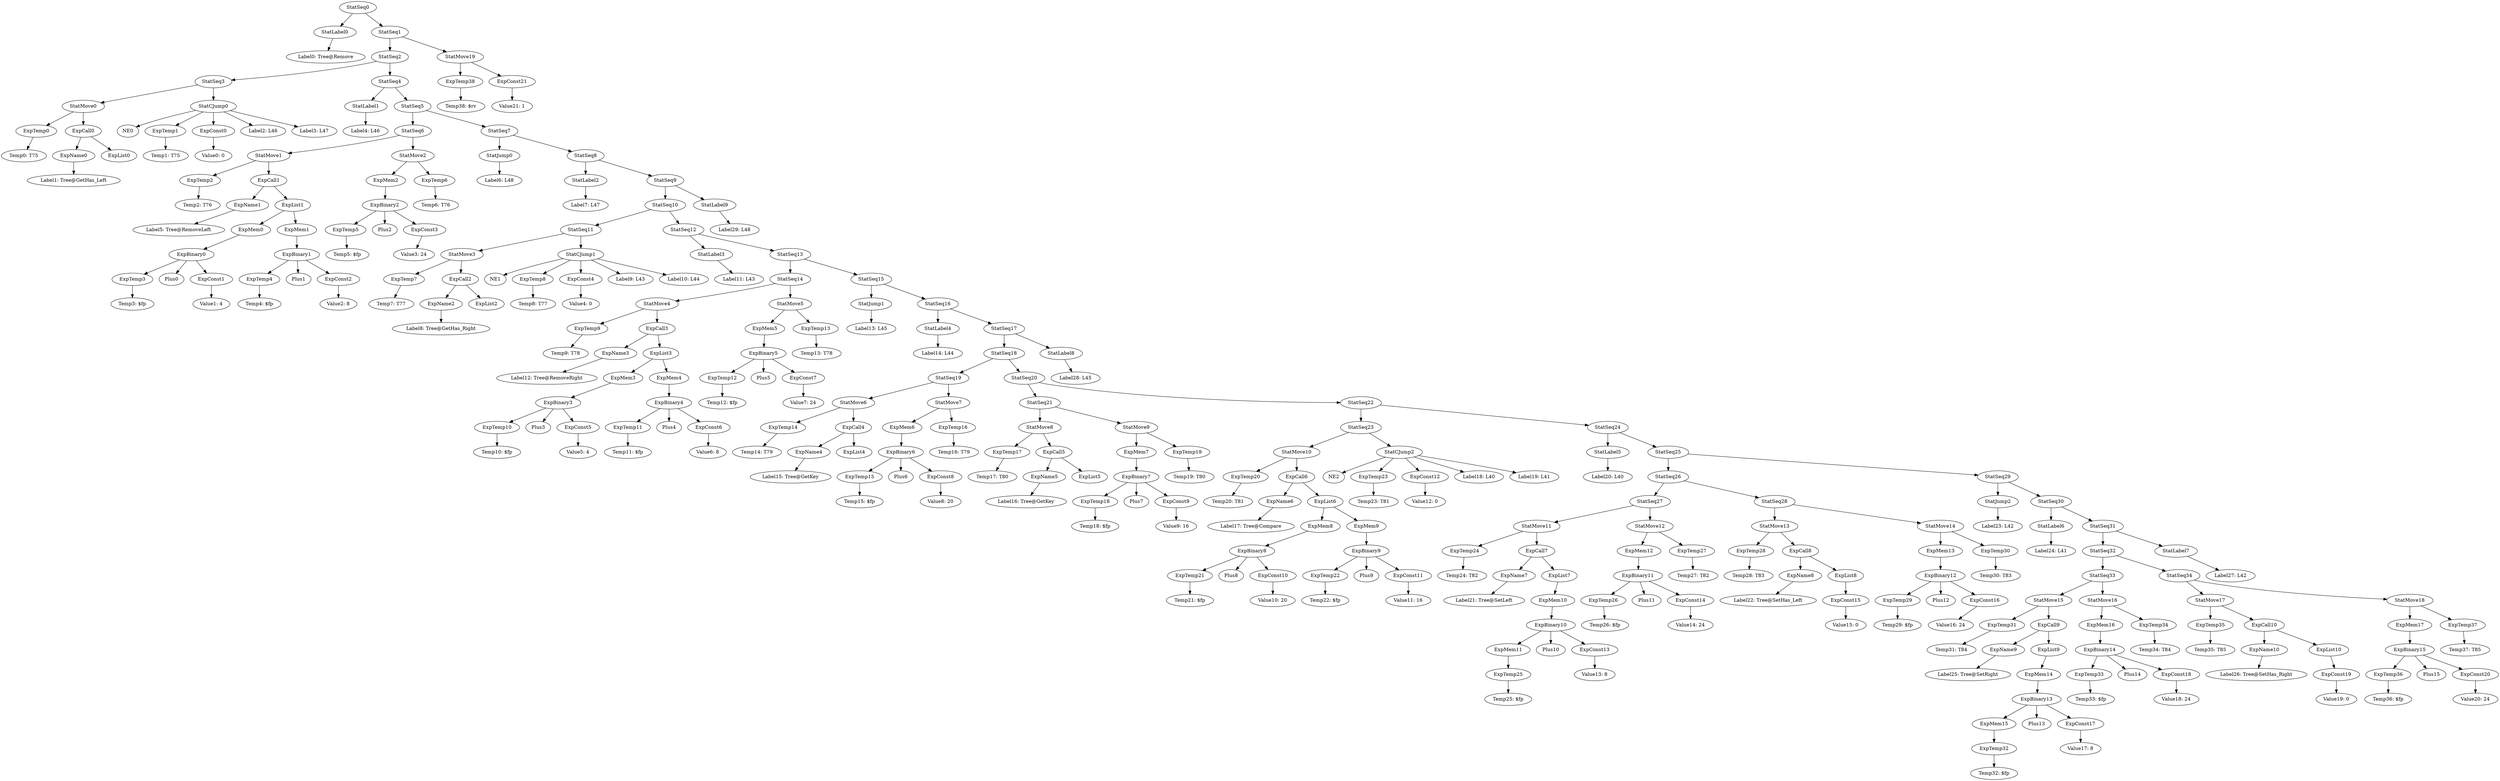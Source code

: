 digraph {
	ordering = out;
	ExpTemp38 -> "Temp38: $rv";
	StatLabel9 -> "Label29: L48";
	StatSeq9 -> StatSeq10;
	StatSeq9 -> StatLabel9;
	StatLabel8 -> "Label28: L45";
	ExpTemp37 -> "Temp37: T85";
	StatMove18 -> ExpMem17;
	StatMove18 -> ExpTemp37;
	ExpMem17 -> ExpBinary15;
	ExpConst20 -> "Value20: 24";
	ExpTemp36 -> "Temp36: $fp";
	StatSeq34 -> StatMove17;
	StatSeq34 -> StatMove18;
	ExpList10 -> ExpConst19;
	ExpCall10 -> ExpName10;
	ExpCall10 -> ExpList10;
	ExpTemp34 -> "Temp34: T84";
	ExpMem14 -> ExpBinary13;
	ExpConst17 -> "Value17: 8";
	ExpConst21 -> "Value21: 1";
	ExpCall9 -> ExpName9;
	ExpCall9 -> ExpList9;
	StatSeq29 -> StatJump2;
	StatSeq29 -> StatSeq30;
	StatJump2 -> "Label23: L42";
	StatSeq25 -> StatSeq26;
	StatSeq25 -> StatSeq29;
	ExpTemp30 -> "Temp30: T83";
	ExpMem13 -> ExpBinary12;
	ExpConst16 -> "Value16: 24";
	ExpTemp29 -> "Temp29: $fp";
	StatSeq28 -> StatMove13;
	StatSeq28 -> StatMove14;
	ExpList8 -> ExpConst15;
	ExpConst15 -> "Value15: 0";
	ExpCall8 -> ExpName8;
	ExpCall8 -> ExpList8;
	ExpTemp27 -> "Temp27: T82";
	StatMove16 -> ExpMem16;
	StatMove16 -> ExpTemp34;
	ExpMem12 -> ExpBinary11;
	ExpConst14 -> "Value14: 24";
	ExpTemp26 -> "Temp26: $fp";
	StatSeq27 -> StatMove11;
	StatSeq27 -> StatMove12;
	ExpConst13 -> "Value13: 8";
	ExpBinary10 -> ExpMem11;
	ExpBinary10 -> Plus10;
	ExpBinary10 -> ExpConst13;
	ExpName9 -> "Label25: Tree@SetRight";
	ExpTemp25 -> "Temp25: $fp";
	StatMove14 -> ExpMem13;
	StatMove14 -> ExpTemp30;
	ExpCall7 -> ExpName7;
	ExpCall7 -> ExpList7;
	ExpMem11 -> ExpTemp25;
	StatMove11 -> ExpTemp24;
	StatMove11 -> ExpCall7;
	ExpTemp24 -> "Temp24: T82";
	StatSeq24 -> StatLabel5;
	StatSeq24 -> StatSeq25;
	StatSeq22 -> StatSeq23;
	StatSeq22 -> StatSeq24;
	ExpConst12 -> "Value12: 0";
	ExpConst11 -> "Value11: 16";
	StatSeq32 -> StatSeq33;
	StatSeq32 -> StatSeq34;
	ExpTemp22 -> "Temp22: $fp";
	ExpMem8 -> ExpBinary8;
	ExpBinary8 -> ExpTemp21;
	ExpBinary8 -> Plus8;
	ExpBinary8 -> ExpConst10;
	ExpTemp21 -> "Temp21: $fp";
	ExpName6 -> "Label17: Tree@Compare";
	ExpName10 -> "Label26: Tree@SetHas_Right";
	StatMove10 -> ExpTemp20;
	StatMove10 -> ExpCall6;
	ExpConst4 -> "Value4: 0";
	StatMove3 -> ExpTemp7;
	StatMove3 -> ExpCall2;
	ExpTemp6 -> "Temp6: T76";
	StatSeq26 -> StatSeq27;
	StatSeq26 -> StatSeq28;
	StatMove6 -> ExpTemp14;
	StatMove6 -> ExpCall4;
	ExpBinary13 -> ExpMem15;
	ExpBinary13 -> Plus13;
	ExpBinary13 -> ExpConst17;
	StatMove2 -> ExpMem2;
	StatMove2 -> ExpTemp6;
	ExpConst3 -> "Value3: 24";
	ExpBinary2 -> ExpTemp5;
	ExpBinary2 -> Plus2;
	ExpBinary2 -> ExpConst3;
	StatSeq17 -> StatSeq18;
	StatSeq17 -> StatLabel8;
	StatSeq30 -> StatLabel6;
	StatSeq30 -> StatSeq31;
	ExpName8 -> "Label22: Tree@SetHas_Left";
	ExpTemp19 -> "Temp19: T80";
	StatLabel0 -> "Label0: Tree@Remove";
	ExpMem5 -> ExpBinary5;
	ExpMem1 -> ExpBinary1;
	ExpConst6 -> "Value6: 8";
	ExpBinary15 -> ExpTemp36;
	ExpBinary15 -> Plus15;
	ExpBinary15 -> ExpConst20;
	ExpCall2 -> ExpName2;
	ExpCall2 -> ExpList2;
	ExpConst2 -> "Value2: 8";
	ExpConst10 -> "Value10: 20";
	ExpBinary1 -> ExpTemp4;
	ExpBinary1 -> Plus1;
	ExpBinary1 -> ExpConst2;
	ExpCall3 -> ExpName3;
	ExpCall3 -> ExpList3;
	StatCJump1 -> NE1;
	StatCJump1 -> ExpTemp8;
	StatCJump1 -> ExpConst4;
	StatCJump1 -> "Label9: L43";
	StatCJump1 -> "Label10: L44";
	ExpTemp7 -> "Temp7: T77";
	ExpTemp0 -> "Temp0: T75";
	StatLabel5 -> "Label20: L40";
	ExpTemp4 -> "Temp4: $fp";
	StatSeq3 -> StatMove0;
	StatSeq3 -> StatCJump0;
	StatSeq15 -> StatJump1;
	StatSeq15 -> StatSeq16;
	StatMove15 -> ExpTemp31;
	StatMove15 -> ExpCall9;
	StatLabel3 -> "Label11: L43";
	ExpBinary3 -> ExpTemp10;
	ExpBinary3 -> Plus3;
	ExpBinary3 -> ExpConst5;
	ExpMem7 -> ExpBinary7;
	StatMove0 -> ExpTemp0;
	StatMove0 -> ExpCall0;
	StatLabel7 -> "Label27: L42";
	StatMove8 -> ExpTemp17;
	StatMove8 -> ExpCall5;
	ExpTemp20 -> "Temp20: T81";
	ExpConst8 -> "Value8: 20";
	ExpName0 -> "Label1: Tree@GetHas_Left";
	ExpConst18 -> "Value18: 24";
	ExpBinary12 -> ExpTemp29;
	ExpBinary12 -> Plus12;
	ExpBinary12 -> ExpConst16;
	ExpName5 -> "Label16: Tree@GetKey";
	ExpList9 -> ExpMem14;
	ExpConst0 -> "Value0: 0";
	ExpName2 -> "Label8: Tree@GetHas_Right";
	ExpTemp5 -> "Temp5: $fp";
	ExpTemp35 -> "Temp35: T85";
	ExpList1 -> ExpMem0;
	ExpList1 -> ExpMem1;
	ExpBinary4 -> ExpTemp11;
	ExpBinary4 -> Plus4;
	ExpBinary4 -> ExpConst6;
	ExpTemp1 -> "Temp1: T75";
	StatSeq31 -> StatSeq32;
	StatSeq31 -> StatLabel7;
	ExpTemp11 -> "Temp11: $fp";
	StatSeq8 -> StatLabel2;
	StatSeq8 -> StatSeq9;
	ExpTemp3 -> "Temp3: $fp";
	StatMove17 -> ExpTemp35;
	StatMove17 -> ExpCall10;
	StatSeq6 -> StatMove1;
	StatSeq6 -> StatMove2;
	StatSeq2 -> StatSeq3;
	StatSeq2 -> StatSeq4;
	StatSeq20 -> StatSeq21;
	StatSeq20 -> StatSeq22;
	StatSeq11 -> StatMove3;
	StatSeq11 -> StatCJump1;
	ExpBinary5 -> ExpTemp12;
	ExpBinary5 -> Plus5;
	ExpBinary5 -> ExpConst7;
	ExpName7 -> "Label21: Tree@SetLeft";
	StatJump0 -> "Label6: L48";
	ExpCall1 -> ExpName1;
	ExpCall1 -> ExpList1;
	StatSeq1 -> StatSeq2;
	StatSeq1 -> StatMove19;
	ExpTemp33 -> "Temp33: $fp";
	ExpMem2 -> ExpBinary2;
	StatLabel6 -> "Label24: L41";
	ExpTemp12 -> "Temp12: $fp";
	ExpCall0 -> ExpName0;
	ExpCall0 -> ExpList0;
	StatLabel1 -> "Label4: L46";
	ExpMem15 -> ExpTemp32;
	ExpTemp8 -> "Temp8: T77";
	ExpTemp18 -> "Temp18: $fp";
	ExpBinary9 -> ExpTemp22;
	ExpBinary9 -> Plus9;
	ExpBinary9 -> ExpConst11;
	ExpBinary7 -> ExpTemp18;
	ExpBinary7 -> Plus7;
	ExpBinary7 -> ExpConst9;
	ExpBinary14 -> ExpTemp33;
	ExpBinary14 -> Plus14;
	ExpBinary14 -> ExpConst18;
	StatSeq5 -> StatSeq6;
	StatSeq5 -> StatSeq7;
	StatSeq23 -> StatMove10;
	StatSeq23 -> StatCJump2;
	StatLabel4 -> "Label14: L44";
	StatCJump0 -> NE0;
	StatCJump0 -> ExpTemp1;
	StatCJump0 -> ExpConst0;
	StatCJump0 -> "Label2: L46";
	StatCJump0 -> "Label3: L47";
	StatMove1 -> ExpTemp2;
	StatMove1 -> ExpCall1;
	ExpName1 -> "Label5: Tree@RemoveLeft";
	StatMove13 -> ExpTemp28;
	StatMove13 -> ExpCall8;
	StatSeq10 -> StatSeq11;
	StatSeq10 -> StatSeq12;
	StatSeq14 -> StatMove4;
	StatSeq14 -> StatMove5;
	StatMove19 -> ExpTemp38;
	StatMove19 -> ExpConst21;
	ExpTemp28 -> "Temp28: T83";
	ExpTemp15 -> "Temp15: $fp";
	ExpList6 -> ExpMem8;
	ExpList6 -> ExpMem9;
	ExpConst1 -> "Value1: 4";
	ExpTemp2 -> "Temp2: T76";
	ExpBinary0 -> ExpTemp3;
	ExpBinary0 -> Plus0;
	ExpBinary0 -> ExpConst1;
	ExpMem0 -> ExpBinary0;
	ExpTemp32 -> "Temp32: $fp";
	StatSeq12 -> StatLabel3;
	StatSeq12 -> StatSeq13;
	ExpCall4 -> ExpName4;
	ExpCall4 -> ExpList4;
	ExpTemp9 -> "Temp9: T78";
	StatSeq19 -> StatMove6;
	StatSeq19 -> StatMove7;
	ExpList7 -> ExpMem10;
	ExpName3 -> "Label12: Tree@RemoveRight";
	ExpMem10 -> ExpBinary10;
	ExpCall6 -> ExpName6;
	ExpCall6 -> ExpList6;
	ExpTemp10 -> "Temp10: $fp";
	StatSeq0 -> StatLabel0;
	StatSeq0 -> StatSeq1;
	ExpConst5 -> "Value5: 4";
	StatLabel2 -> "Label7: L47";
	ExpConst9 -> "Value9: 16";
	StatMove4 -> ExpTemp9;
	StatMove4 -> ExpCall3;
	StatMove5 -> ExpMem5;
	StatMove5 -> ExpTemp13;
	ExpMem3 -> ExpBinary3;
	ExpList3 -> ExpMem3;
	ExpList3 -> ExpMem4;
	StatSeq33 -> StatMove15;
	StatSeq33 -> StatMove16;
	ExpBinary11 -> ExpTemp26;
	ExpBinary11 -> Plus11;
	ExpBinary11 -> ExpConst14;
	ExpMem4 -> ExpBinary4;
	ExpName4 -> "Label15: Tree@GetKey";
	StatSeq21 -> StatMove8;
	StatSeq21 -> StatMove9;
	ExpTemp31 -> "Temp31: T84";
	ExpConst7 -> "Value7: 24";
	ExpTemp13 -> "Temp13: T78";
	StatSeq4 -> StatLabel1;
	StatSeq4 -> StatSeq5;
	StatJump1 -> "Label13: L45";
	StatSeq7 -> StatJump0;
	StatSeq7 -> StatSeq8;
	StatSeq16 -> StatLabel4;
	StatSeq16 -> StatSeq17;
	ExpConst19 -> "Value19: 0";
	StatMove12 -> ExpMem12;
	StatMove12 -> ExpTemp27;
	ExpTemp14 -> "Temp14: T79";
	ExpMem16 -> ExpBinary14;
	ExpBinary6 -> ExpTemp15;
	ExpBinary6 -> Plus6;
	ExpBinary6 -> ExpConst8;
	StatCJump2 -> NE2;
	StatCJump2 -> ExpTemp23;
	StatCJump2 -> ExpConst12;
	StatCJump2 -> "Label18: L40";
	StatCJump2 -> "Label19: L41";
	ExpTemp16 -> "Temp16: T79";
	ExpMem6 -> ExpBinary6;
	StatMove7 -> ExpMem6;
	StatMove7 -> ExpTemp16;
	StatSeq18 -> StatSeq19;
	StatSeq18 -> StatSeq20;
	ExpTemp23 -> "Temp23: T81";
	ExpMem9 -> ExpBinary9;
	StatSeq13 -> StatSeq14;
	StatSeq13 -> StatSeq15;
	ExpTemp17 -> "Temp17: T80";
	ExpCall5 -> ExpName5;
	ExpCall5 -> ExpList5;
	StatMove9 -> ExpMem7;
	StatMove9 -> ExpTemp19;
}

